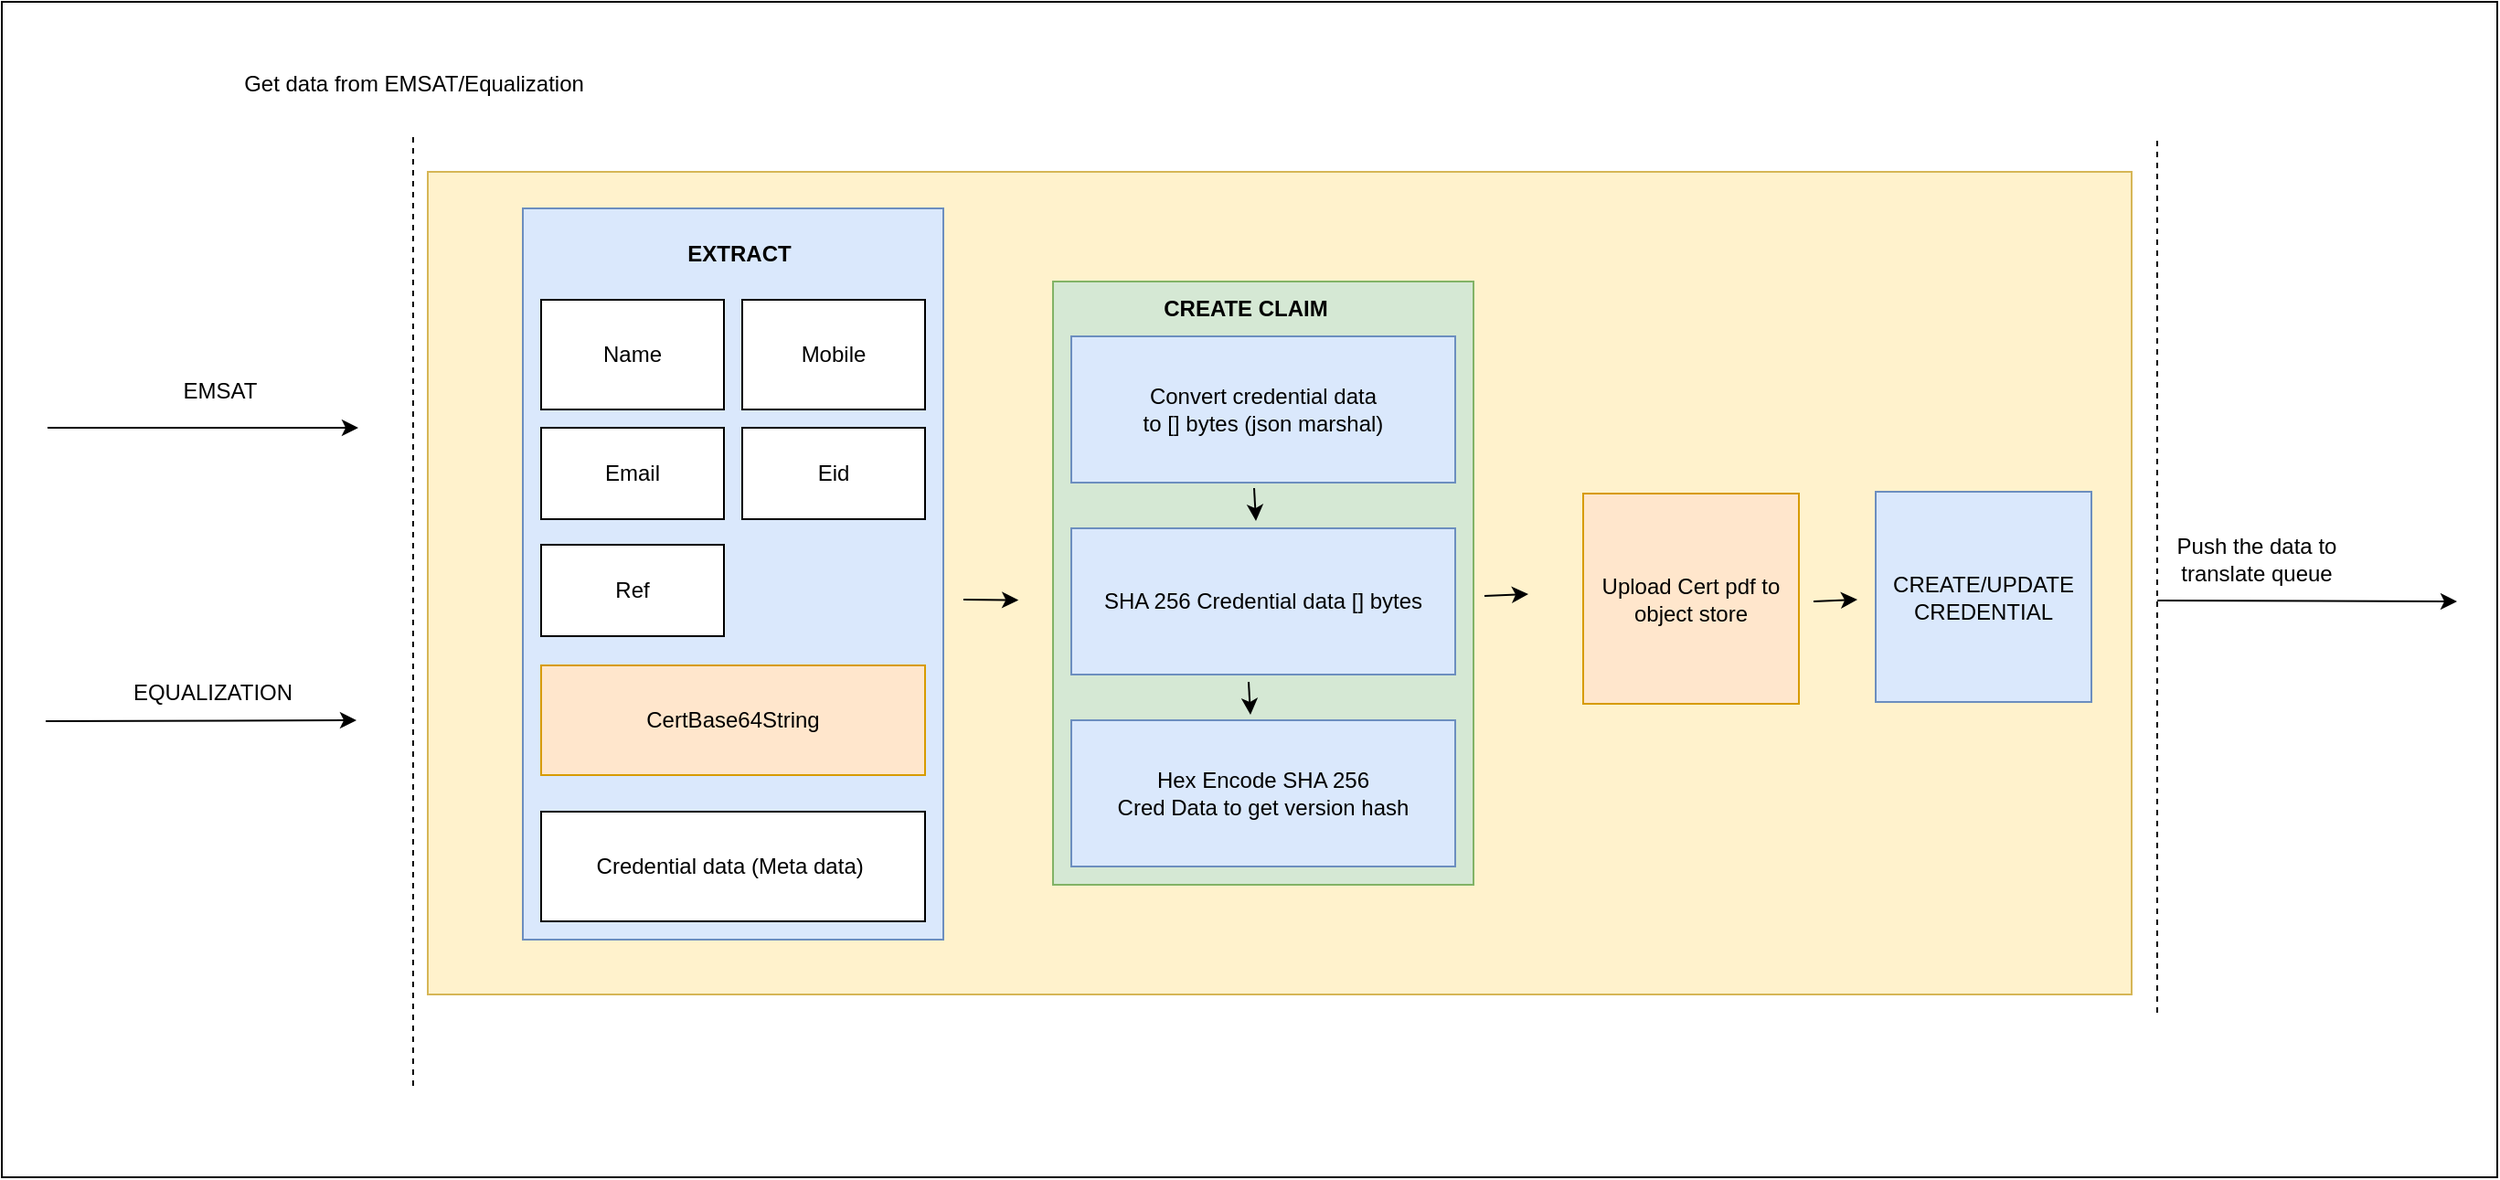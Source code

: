 <mxfile version="20.8.21" type="github">
  <diagram name="Page-1" id="xtX0X9Zmayf66F2EV1Y1">
    <mxGraphModel dx="2714" dy="787" grid="1" gridSize="10" guides="1" tooltips="1" connect="1" arrows="1" fold="1" page="1" pageScale="1" pageWidth="1400" pageHeight="850" math="0" shadow="0">
      <root>
        <mxCell id="0" />
        <mxCell id="1" parent="0" />
        <mxCell id="TLyoO00L_agr9_9Z2vXA-59" value="" style="rounded=0;whiteSpace=wrap;html=1;" vertex="1" parent="1">
          <mxGeometry x="-5" y="7" width="1365" height="643" as="geometry" />
        </mxCell>
        <mxCell id="TLyoO00L_agr9_9Z2vXA-49" value="" style="rounded=0;whiteSpace=wrap;html=1;" vertex="1" parent="1">
          <mxGeometry x="560" y="200" width="120" height="240" as="geometry" />
        </mxCell>
        <mxCell id="TLyoO00L_agr9_9Z2vXA-41" value="" style="rounded=0;whiteSpace=wrap;html=1;fillColor=#fff2cc;strokeColor=#d6b656;" vertex="1" parent="1">
          <mxGeometry x="228" y="100" width="932" height="450" as="geometry" />
        </mxCell>
        <mxCell id="TLyoO00L_agr9_9Z2vXA-1" value="" style="rounded=0;whiteSpace=wrap;html=1;fillColor=#dae8fc;strokeColor=#6c8ebf;" vertex="1" parent="1">
          <mxGeometry x="280" y="120" width="230" height="400" as="geometry" />
        </mxCell>
        <mxCell id="TLyoO00L_agr9_9Z2vXA-6" value="" style="endArrow=classic;html=1;rounded=0;" edge="1" parent="1">
          <mxGeometry width="50" height="50" relative="1" as="geometry">
            <mxPoint x="20" y="240" as="sourcePoint" />
            <mxPoint x="190" y="240" as="targetPoint" />
          </mxGeometry>
        </mxCell>
        <mxCell id="TLyoO00L_agr9_9Z2vXA-7" value="" style="endArrow=classic;html=1;rounded=0;" edge="1" parent="1">
          <mxGeometry width="50" height="50" relative="1" as="geometry">
            <mxPoint x="19" y="400.5" as="sourcePoint" />
            <mxPoint x="189" y="400" as="targetPoint" />
          </mxGeometry>
        </mxCell>
        <mxCell id="TLyoO00L_agr9_9Z2vXA-10" value="Name" style="rounded=0;whiteSpace=wrap;html=1;" vertex="1" parent="1">
          <mxGeometry x="290" y="170" width="100" height="60" as="geometry" />
        </mxCell>
        <mxCell id="TLyoO00L_agr9_9Z2vXA-11" value="Mobile" style="rounded=0;whiteSpace=wrap;html=1;" vertex="1" parent="1">
          <mxGeometry x="400" y="170" width="100" height="60" as="geometry" />
        </mxCell>
        <mxCell id="TLyoO00L_agr9_9Z2vXA-13" value="Email" style="rounded=0;whiteSpace=wrap;html=1;" vertex="1" parent="1">
          <mxGeometry x="290" y="240" width="100" height="50" as="geometry" />
        </mxCell>
        <mxCell id="TLyoO00L_agr9_9Z2vXA-14" value="Eid" style="rounded=0;whiteSpace=wrap;html=1;" vertex="1" parent="1">
          <mxGeometry x="400" y="240" width="100" height="50" as="geometry" />
        </mxCell>
        <mxCell id="TLyoO00L_agr9_9Z2vXA-15" value="Ref" style="rounded=0;whiteSpace=wrap;html=1;" vertex="1" parent="1">
          <mxGeometry x="290" y="304" width="100" height="50" as="geometry" />
        </mxCell>
        <mxCell id="TLyoO00L_agr9_9Z2vXA-17" value="CertBase64String" style="rounded=0;whiteSpace=wrap;html=1;fillColor=#ffe6cc;strokeColor=#d79b00;" vertex="1" parent="1">
          <mxGeometry x="290" y="370" width="210" height="60" as="geometry" />
        </mxCell>
        <mxCell id="TLyoO00L_agr9_9Z2vXA-18" value="EMSAT" style="text;html=1;align=center;verticalAlign=middle;resizable=0;points=[];autosize=1;strokeColor=none;fillColor=none;" vertex="1" parent="1">
          <mxGeometry x="84" y="205" width="60" height="30" as="geometry" />
        </mxCell>
        <mxCell id="TLyoO00L_agr9_9Z2vXA-20" value="" style="endArrow=none;dashed=1;html=1;rounded=0;" edge="1" parent="1">
          <mxGeometry width="50" height="50" relative="1" as="geometry">
            <mxPoint x="220" y="600" as="sourcePoint" />
            <mxPoint x="220" y="80" as="targetPoint" />
          </mxGeometry>
        </mxCell>
        <mxCell id="TLyoO00L_agr9_9Z2vXA-21" value="EQUALIZATION" style="text;html=1;align=center;verticalAlign=middle;resizable=0;points=[];autosize=1;strokeColor=none;fillColor=none;" vertex="1" parent="1">
          <mxGeometry x="55" y="370" width="110" height="30" as="geometry" />
        </mxCell>
        <mxCell id="TLyoO00L_agr9_9Z2vXA-23" value="" style="endArrow=classic;html=1;rounded=0;exitX=0.01;exitY=1.063;exitDx=0;exitDy=0;exitPerimeter=0;" edge="1" parent="1" source="TLyoO00L_agr9_9Z2vXA-24">
          <mxGeometry width="50" height="50" relative="1" as="geometry">
            <mxPoint x="1153" y="331" as="sourcePoint" />
            <mxPoint x="1338" y="335" as="targetPoint" />
          </mxGeometry>
        </mxCell>
        <mxCell id="TLyoO00L_agr9_9Z2vXA-24" value="Push the data to&lt;br&gt;&amp;nbsp;translate queue&amp;nbsp;" style="text;html=1;align=center;verticalAlign=middle;resizable=0;points=[];autosize=1;strokeColor=none;fillColor=none;" vertex="1" parent="1">
          <mxGeometry x="1173" y="292" width="110" height="40" as="geometry" />
        </mxCell>
        <mxCell id="TLyoO00L_agr9_9Z2vXA-25" value="" style="endArrow=none;dashed=1;html=1;rounded=0;" edge="1" parent="1">
          <mxGeometry width="50" height="50" relative="1" as="geometry">
            <mxPoint x="1174" y="560" as="sourcePoint" />
            <mxPoint x="1174" y="80" as="targetPoint" />
          </mxGeometry>
        </mxCell>
        <mxCell id="TLyoO00L_agr9_9Z2vXA-26" value="Get data from EMSAT/Equalization" style="text;html=1;align=center;verticalAlign=middle;resizable=0;points=[];autosize=1;strokeColor=none;fillColor=none;" vertex="1" parent="1">
          <mxGeometry x="115" y="37" width="210" height="30" as="geometry" />
        </mxCell>
        <mxCell id="TLyoO00L_agr9_9Z2vXA-30" value="" style="endArrow=classic;html=1;rounded=0;" edge="1" parent="1">
          <mxGeometry width="50" height="50" relative="1" as="geometry">
            <mxPoint x="806" y="332" as="sourcePoint" />
            <mxPoint x="830" y="331" as="targetPoint" />
          </mxGeometry>
        </mxCell>
        <mxCell id="TLyoO00L_agr9_9Z2vXA-32" value="CREATE/UPDATE CREDENTIAL" style="rounded=0;whiteSpace=wrap;html=1;fillColor=#dae8fc;strokeColor=#6c8ebf;" vertex="1" parent="1">
          <mxGeometry x="1020" y="275" width="118" height="115" as="geometry" />
        </mxCell>
        <mxCell id="TLyoO00L_agr9_9Z2vXA-35" value="Credential data (Meta data)&amp;nbsp;" style="rounded=0;whiteSpace=wrap;html=1;" vertex="1" parent="1">
          <mxGeometry x="290" y="450" width="210" height="60" as="geometry" />
        </mxCell>
        <mxCell id="TLyoO00L_agr9_9Z2vXA-36" value="" style="endArrow=classic;html=1;rounded=0;entryX=0.479;entryY=1.142;entryDx=0;entryDy=0;entryPerimeter=0;" edge="1" parent="1">
          <mxGeometry width="50" height="50" relative="1" as="geometry">
            <mxPoint x="521" y="334" as="sourcePoint" />
            <mxPoint x="551.11" y="334.26" as="targetPoint" />
          </mxGeometry>
        </mxCell>
        <mxCell id="TLyoO00L_agr9_9Z2vXA-38" value="&lt;b&gt;EXTRACT&lt;/b&gt;" style="text;html=1;align=center;verticalAlign=middle;resizable=0;points=[];autosize=1;strokeColor=none;fillColor=none;" vertex="1" parent="1">
          <mxGeometry x="358" y="130" width="80" height="30" as="geometry" />
        </mxCell>
        <mxCell id="TLyoO00L_agr9_9Z2vXA-51" value="" style="rounded=0;whiteSpace=wrap;html=1;fillColor=#d5e8d4;strokeColor=#82b366;" vertex="1" parent="1">
          <mxGeometry x="570" y="160" width="230" height="330" as="geometry" />
        </mxCell>
        <mxCell id="TLyoO00L_agr9_9Z2vXA-39" value="SHA 256 Credential data [] bytes" style="rounded=0;whiteSpace=wrap;html=1;fillColor=#dae8fc;strokeColor=#6c8ebf;" vertex="1" parent="1">
          <mxGeometry x="580" y="295" width="210" height="80" as="geometry" />
        </mxCell>
        <mxCell id="TLyoO00L_agr9_9Z2vXA-40" value="Convert credential data&lt;br&gt;to [] bytes (json marshal)" style="rounded=0;whiteSpace=wrap;html=1;fillColor=#dae8fc;strokeColor=#6c8ebf;" vertex="1" parent="1">
          <mxGeometry x="580" y="190" width="210" height="80" as="geometry" />
        </mxCell>
        <mxCell id="TLyoO00L_agr9_9Z2vXA-52" value="Hex Encode SHA 256 &lt;br&gt;Cred Data to get version hash" style="rounded=0;whiteSpace=wrap;html=1;fillColor=#dae8fc;strokeColor=#6c8ebf;" vertex="1" parent="1">
          <mxGeometry x="580" y="400" width="210" height="80" as="geometry" />
        </mxCell>
        <mxCell id="TLyoO00L_agr9_9Z2vXA-53" value="&lt;b&gt;CREATE CLAIM&lt;/b&gt;" style="text;html=1;align=center;verticalAlign=middle;resizable=0;points=[];autosize=1;strokeColor=none;fillColor=none;" vertex="1" parent="1">
          <mxGeometry x="620" y="160" width="110" height="30" as="geometry" />
        </mxCell>
        <mxCell id="TLyoO00L_agr9_9Z2vXA-55" value="" style="endArrow=classic;html=1;rounded=0;" edge="1" parent="1">
          <mxGeometry width="50" height="50" relative="1" as="geometry">
            <mxPoint x="677" y="379" as="sourcePoint" />
            <mxPoint x="678" y="397" as="targetPoint" />
          </mxGeometry>
        </mxCell>
        <mxCell id="TLyoO00L_agr9_9Z2vXA-56" value="" style="endArrow=classic;html=1;rounded=0;" edge="1" parent="1">
          <mxGeometry width="50" height="50" relative="1" as="geometry">
            <mxPoint x="680" y="273" as="sourcePoint" />
            <mxPoint x="681" y="291" as="targetPoint" />
          </mxGeometry>
        </mxCell>
        <mxCell id="TLyoO00L_agr9_9Z2vXA-57" value="Upload Cert pdf to object store" style="rounded=0;whiteSpace=wrap;html=1;fillColor=#ffe6cc;strokeColor=#d79b00;" vertex="1" parent="1">
          <mxGeometry x="860" y="276" width="118" height="115" as="geometry" />
        </mxCell>
        <mxCell id="TLyoO00L_agr9_9Z2vXA-58" value="" style="endArrow=classic;html=1;rounded=0;" edge="1" parent="1">
          <mxGeometry width="50" height="50" relative="1" as="geometry">
            <mxPoint x="986" y="335" as="sourcePoint" />
            <mxPoint x="1010" y="334" as="targetPoint" />
          </mxGeometry>
        </mxCell>
      </root>
    </mxGraphModel>
  </diagram>
</mxfile>
